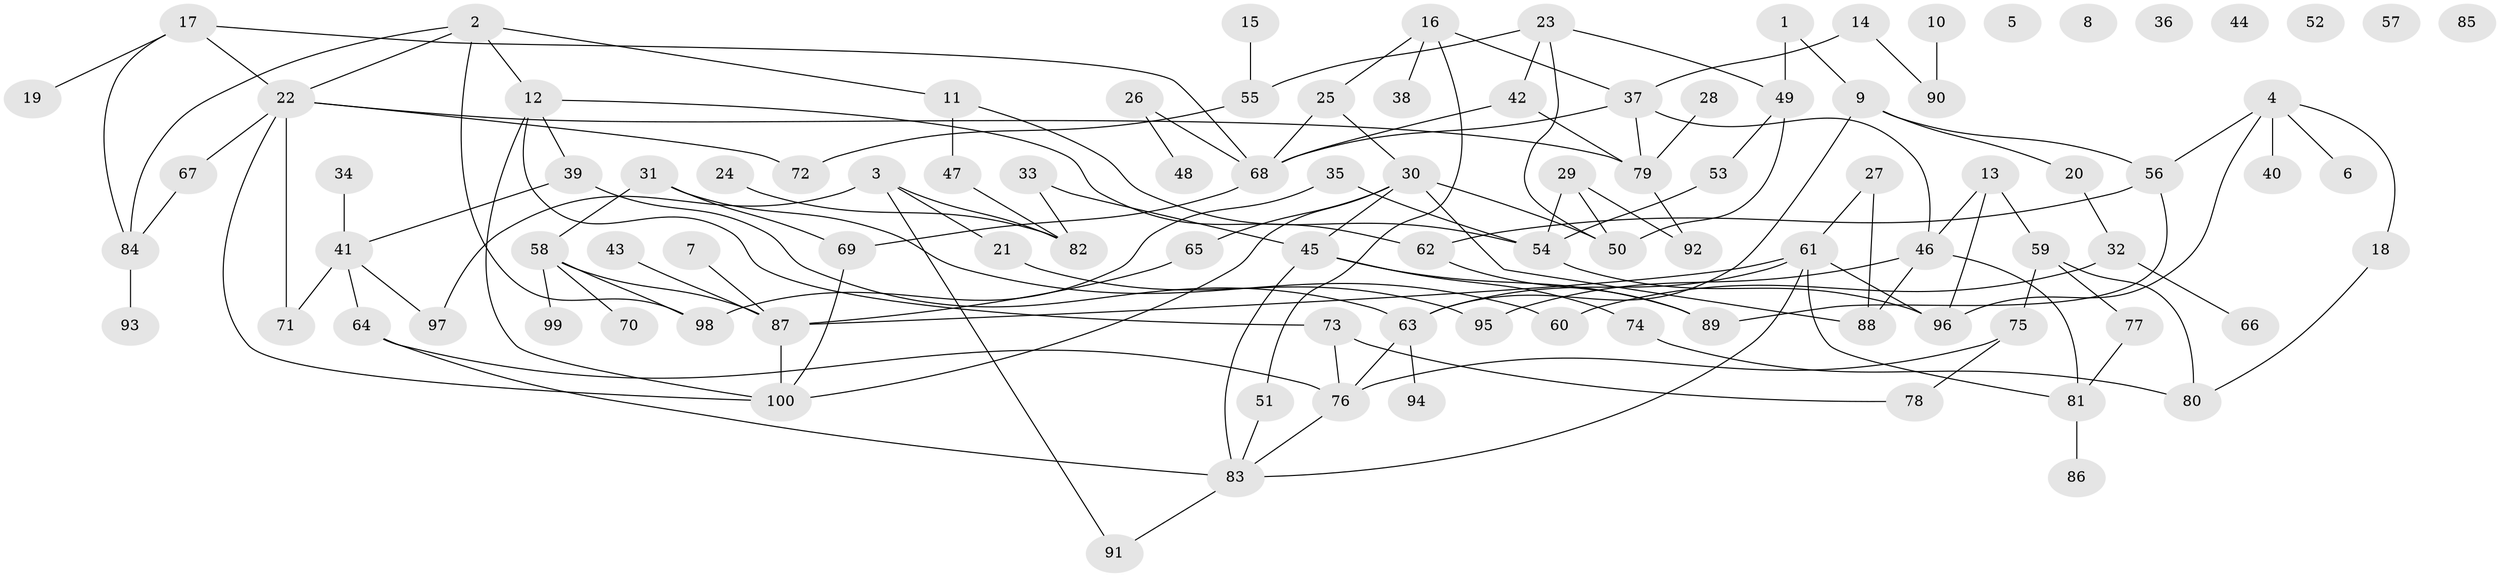 // Generated by graph-tools (version 1.1) at 2025/12/03/09/25 04:12:58]
// undirected, 100 vertices, 138 edges
graph export_dot {
graph [start="1"]
  node [color=gray90,style=filled];
  1;
  2;
  3;
  4;
  5;
  6;
  7;
  8;
  9;
  10;
  11;
  12;
  13;
  14;
  15;
  16;
  17;
  18;
  19;
  20;
  21;
  22;
  23;
  24;
  25;
  26;
  27;
  28;
  29;
  30;
  31;
  32;
  33;
  34;
  35;
  36;
  37;
  38;
  39;
  40;
  41;
  42;
  43;
  44;
  45;
  46;
  47;
  48;
  49;
  50;
  51;
  52;
  53;
  54;
  55;
  56;
  57;
  58;
  59;
  60;
  61;
  62;
  63;
  64;
  65;
  66;
  67;
  68;
  69;
  70;
  71;
  72;
  73;
  74;
  75;
  76;
  77;
  78;
  79;
  80;
  81;
  82;
  83;
  84;
  85;
  86;
  87;
  88;
  89;
  90;
  91;
  92;
  93;
  94;
  95;
  96;
  97;
  98;
  99;
  100;
  1 -- 9;
  1 -- 49;
  2 -- 11;
  2 -- 12;
  2 -- 22;
  2 -- 84;
  2 -- 98;
  3 -- 21;
  3 -- 82;
  3 -- 91;
  3 -- 97;
  4 -- 6;
  4 -- 18;
  4 -- 40;
  4 -- 56;
  4 -- 96;
  7 -- 87;
  9 -- 20;
  9 -- 56;
  9 -- 63;
  10 -- 90;
  11 -- 47;
  11 -- 54;
  12 -- 39;
  12 -- 62;
  12 -- 73;
  12 -- 100;
  13 -- 46;
  13 -- 59;
  13 -- 96;
  14 -- 37;
  14 -- 90;
  15 -- 55;
  16 -- 25;
  16 -- 37;
  16 -- 38;
  16 -- 51;
  17 -- 19;
  17 -- 22;
  17 -- 68;
  17 -- 84;
  18 -- 80;
  20 -- 32;
  21 -- 95;
  22 -- 67;
  22 -- 71;
  22 -- 72;
  22 -- 79;
  22 -- 100;
  23 -- 42;
  23 -- 49;
  23 -- 50;
  23 -- 55;
  24 -- 82;
  25 -- 30;
  25 -- 68;
  26 -- 48;
  26 -- 68;
  27 -- 61;
  27 -- 88;
  28 -- 79;
  29 -- 50;
  29 -- 54;
  29 -- 92;
  30 -- 45;
  30 -- 50;
  30 -- 65;
  30 -- 88;
  30 -- 100;
  31 -- 58;
  31 -- 60;
  31 -- 69;
  32 -- 60;
  32 -- 66;
  33 -- 45;
  33 -- 82;
  34 -- 41;
  35 -- 54;
  35 -- 98;
  37 -- 46;
  37 -- 68;
  37 -- 79;
  39 -- 41;
  39 -- 63;
  41 -- 64;
  41 -- 71;
  41 -- 97;
  42 -- 68;
  42 -- 79;
  43 -- 87;
  45 -- 74;
  45 -- 83;
  45 -- 89;
  46 -- 81;
  46 -- 88;
  46 -- 95;
  47 -- 82;
  49 -- 50;
  49 -- 53;
  51 -- 83;
  53 -- 54;
  54 -- 96;
  55 -- 72;
  56 -- 62;
  56 -- 89;
  58 -- 70;
  58 -- 87;
  58 -- 98;
  58 -- 99;
  59 -- 75;
  59 -- 77;
  59 -- 80;
  61 -- 63;
  61 -- 81;
  61 -- 83;
  61 -- 87;
  61 -- 96;
  62 -- 89;
  63 -- 76;
  63 -- 94;
  64 -- 76;
  64 -- 83;
  65 -- 87;
  67 -- 84;
  68 -- 69;
  69 -- 100;
  73 -- 76;
  73 -- 78;
  74 -- 80;
  75 -- 76;
  75 -- 78;
  76 -- 83;
  77 -- 81;
  79 -- 92;
  81 -- 86;
  83 -- 91;
  84 -- 93;
  87 -- 100;
}
